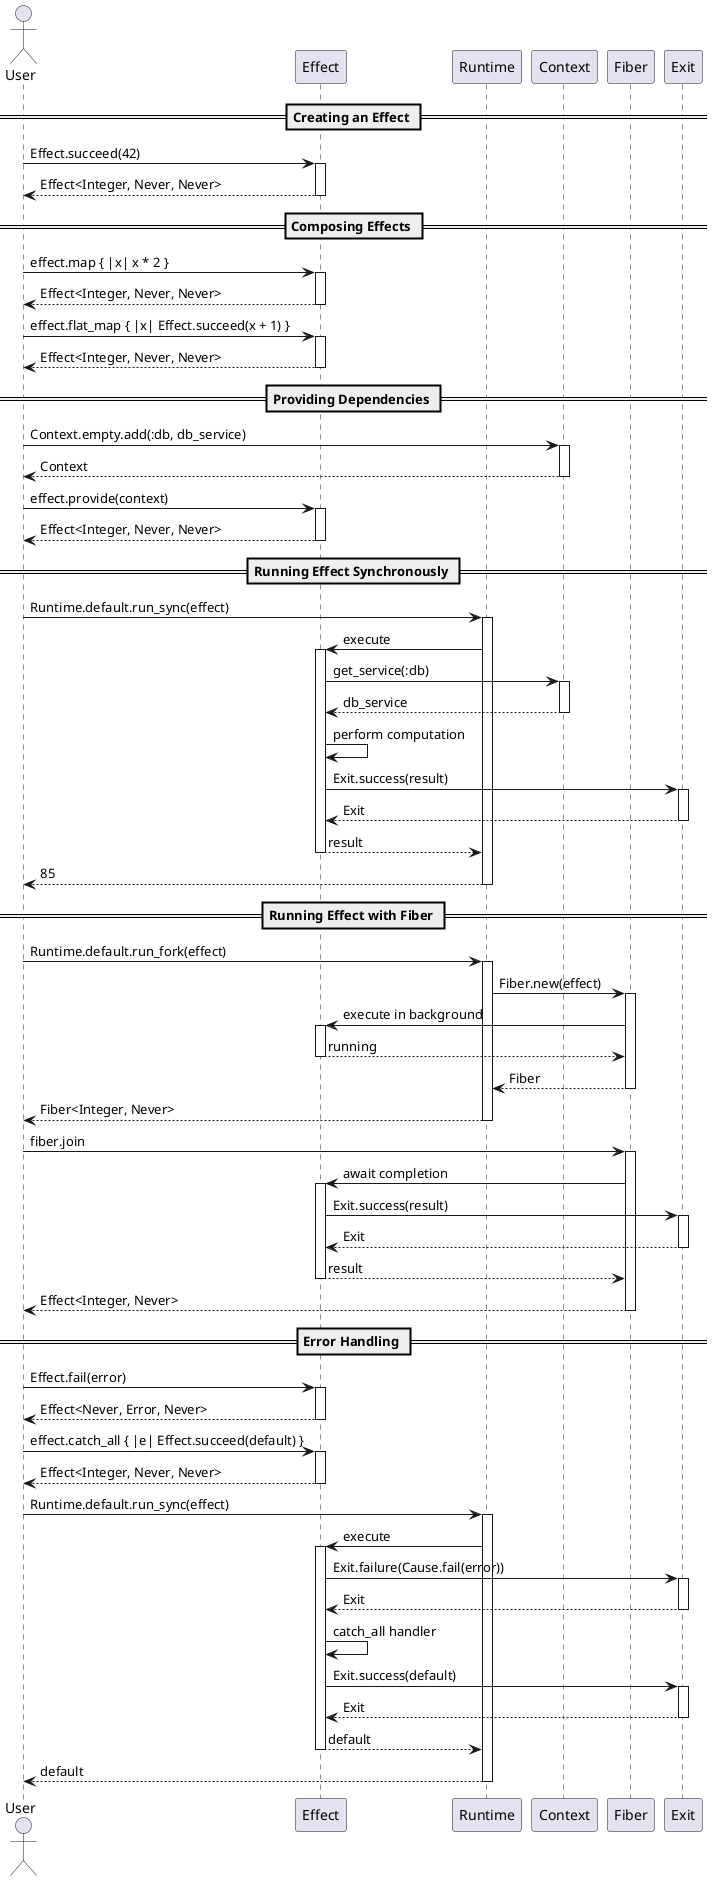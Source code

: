 @startuml effect-execution-sequence

actor User
participant "Effect" as E
participant "Runtime" as R
participant "Context" as C
participant "Fiber" as F
participant "Exit" as Ex

== Creating an Effect ==
User -> E : Effect.succeed(42)
activate E
E --> User : Effect<Integer, Never, Never>
deactivate E

== Composing Effects ==
User -> E : effect.map { |x| x * 2 }
activate E
E --> User : Effect<Integer, Never, Never>
deactivate E

User -> E : effect.flat_map { |x| Effect.succeed(x + 1) }
activate E
E --> User : Effect<Integer, Never, Never>
deactivate E

== Providing Dependencies ==
User -> C : Context.empty.add(:db, db_service)
activate C
C --> User : Context
deactivate C

User -> E : effect.provide(context)
activate E
E --> User : Effect<Integer, Never, Never>
deactivate E

== Running Effect Synchronously ==
User -> R : Runtime.default.run_sync(effect)
activate R
R -> E : execute
activate E
E -> C : get_service(:db)
activate C
C --> E : db_service
deactivate C
E -> E : perform computation
E -> Ex : Exit.success(result)
activate Ex
Ex --> E : Exit
deactivate Ex
E --> R : result
deactivate E
R --> User : 85
deactivate R

== Running Effect with Fiber ==
User -> R : Runtime.default.run_fork(effect)
activate R
R -> F : Fiber.new(effect)
activate F
F -> E : execute in background
activate E
E --> F : running
deactivate E
F --> R : Fiber
deactivate F
R --> User : Fiber<Integer, Never>
deactivate R

User -> F : fiber.join
activate F
F -> E : await completion
activate E
E -> Ex : Exit.success(result)
activate Ex
Ex --> E : Exit
deactivate Ex
E --> F : result
deactivate E
F --> User : Effect<Integer, Never>
deactivate F

== Error Handling ==
User -> E : Effect.fail(error)
activate E
E --> User : Effect<Never, Error, Never>
deactivate E

User -> E : effect.catch_all { |e| Effect.succeed(default) }
activate E
E --> User : Effect<Integer, Never, Never>
deactivate E

User -> R : Runtime.default.run_sync(effect)
activate R
R -> E : execute
activate E
E -> Ex : Exit.failure(Cause.fail(error))
activate Ex
Ex --> E : Exit
deactivate Ex
E -> E : catch_all handler
E -> Ex : Exit.success(default)
activate Ex
Ex --> E : Exit
deactivate Ex
E --> R : default
deactivate E
R --> User : default
deactivate R

@enduml

